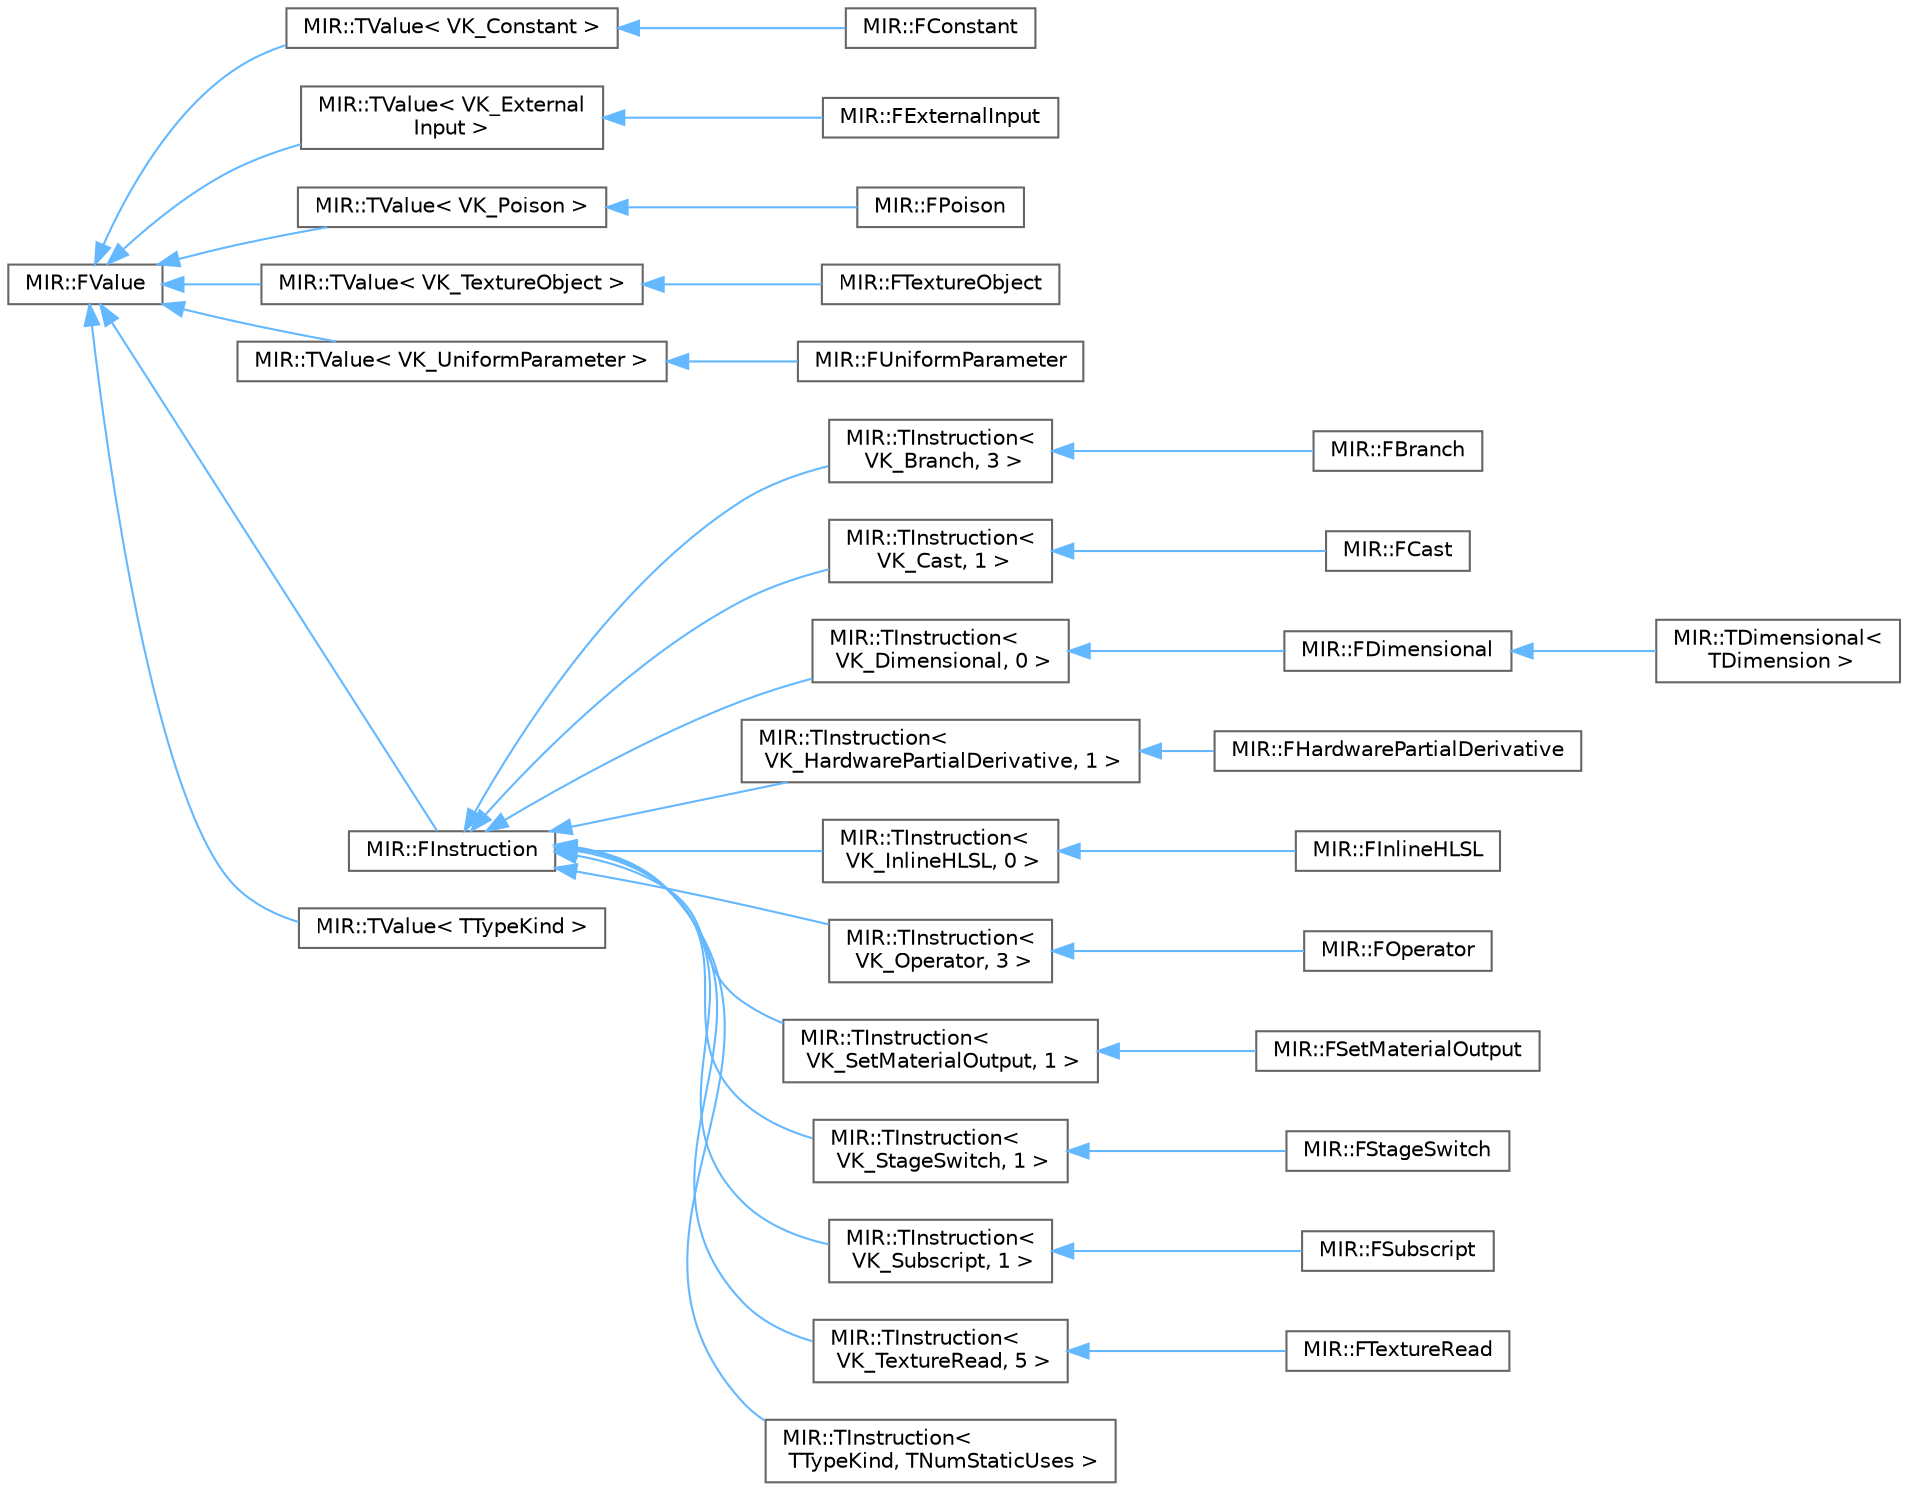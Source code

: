 digraph "Graphical Class Hierarchy"
{
 // INTERACTIVE_SVG=YES
 // LATEX_PDF_SIZE
  bgcolor="transparent";
  edge [fontname=Helvetica,fontsize=10,labelfontname=Helvetica,labelfontsize=10];
  node [fontname=Helvetica,fontsize=10,shape=box,height=0.2,width=0.4];
  rankdir="LR";
  Node0 [id="Node000000",label="MIR::FValue",height=0.2,width=0.4,color="grey40", fillcolor="white", style="filled",URL="$df/d85/structMIR_1_1FValue.html",tooltip=" "];
  Node0 -> Node1 [id="edge5924_Node000000_Node000001",dir="back",color="steelblue1",style="solid",tooltip=" "];
  Node1 [id="Node000001",label="MIR::TValue\< VK_Constant \>",height=0.2,width=0.4,color="grey40", fillcolor="white", style="filled",URL="$d3/df1/structMIR_1_1TValue.html",tooltip=" "];
  Node1 -> Node2 [id="edge5925_Node000001_Node000002",dir="back",color="steelblue1",style="solid",tooltip=" "];
  Node2 [id="Node000002",label="MIR::FConstant",height=0.2,width=0.4,color="grey40", fillcolor="white", style="filled",URL="$d4/d22/structMIR_1_1FConstant.html",tooltip=" "];
  Node0 -> Node3 [id="edge5926_Node000000_Node000003",dir="back",color="steelblue1",style="solid",tooltip=" "];
  Node3 [id="Node000003",label="MIR::TValue\< VK_External\lInput \>",height=0.2,width=0.4,color="grey40", fillcolor="white", style="filled",URL="$d3/df1/structMIR_1_1TValue.html",tooltip=" "];
  Node3 -> Node4 [id="edge5927_Node000003_Node000004",dir="back",color="steelblue1",style="solid",tooltip=" "];
  Node4 [id="Node000004",label="MIR::FExternalInput",height=0.2,width=0.4,color="grey40", fillcolor="white", style="filled",URL="$d9/d49/structMIR_1_1FExternalInput.html",tooltip=" "];
  Node0 -> Node5 [id="edge5928_Node000000_Node000005",dir="back",color="steelblue1",style="solid",tooltip=" "];
  Node5 [id="Node000005",label="MIR::TValue\< VK_Poison \>",height=0.2,width=0.4,color="grey40", fillcolor="white", style="filled",URL="$d3/df1/structMIR_1_1TValue.html",tooltip=" "];
  Node5 -> Node6 [id="edge5929_Node000005_Node000006",dir="back",color="steelblue1",style="solid",tooltip=" "];
  Node6 [id="Node000006",label="MIR::FPoison",height=0.2,width=0.4,color="grey40", fillcolor="white", style="filled",URL="$dc/dec/structMIR_1_1FPoison.html",tooltip=" "];
  Node0 -> Node7 [id="edge5930_Node000000_Node000007",dir="back",color="steelblue1",style="solid",tooltip=" "];
  Node7 [id="Node000007",label="MIR::TValue\< VK_TextureObject \>",height=0.2,width=0.4,color="grey40", fillcolor="white", style="filled",URL="$d3/df1/structMIR_1_1TValue.html",tooltip=" "];
  Node7 -> Node8 [id="edge5931_Node000007_Node000008",dir="back",color="steelblue1",style="solid",tooltip=" "];
  Node8 [id="Node000008",label="MIR::FTextureObject",height=0.2,width=0.4,color="grey40", fillcolor="white", style="filled",URL="$de/d20/structMIR_1_1FTextureObject.html",tooltip=" "];
  Node0 -> Node9 [id="edge5932_Node000000_Node000009",dir="back",color="steelblue1",style="solid",tooltip=" "];
  Node9 [id="Node000009",label="MIR::TValue\< VK_UniformParameter \>",height=0.2,width=0.4,color="grey40", fillcolor="white", style="filled",URL="$d3/df1/structMIR_1_1TValue.html",tooltip=" "];
  Node9 -> Node10 [id="edge5933_Node000009_Node000010",dir="back",color="steelblue1",style="solid",tooltip=" "];
  Node10 [id="Node000010",label="MIR::FUniformParameter",height=0.2,width=0.4,color="grey40", fillcolor="white", style="filled",URL="$d8/d99/structMIR_1_1FUniformParameter.html",tooltip=" "];
  Node0 -> Node11 [id="edge5934_Node000000_Node000011",dir="back",color="steelblue1",style="solid",tooltip=" "];
  Node11 [id="Node000011",label="MIR::FInstruction",height=0.2,width=0.4,color="grey40", fillcolor="white", style="filled",URL="$d6/d18/structMIR_1_1FInstruction.html",tooltip=" "];
  Node11 -> Node12 [id="edge5935_Node000011_Node000012",dir="back",color="steelblue1",style="solid",tooltip=" "];
  Node12 [id="Node000012",label="MIR::TInstruction\<\l VK_Branch, 3 \>",height=0.2,width=0.4,color="grey40", fillcolor="white", style="filled",URL="$d9/d45/structMIR_1_1TInstruction.html",tooltip=" "];
  Node12 -> Node13 [id="edge5936_Node000012_Node000013",dir="back",color="steelblue1",style="solid",tooltip=" "];
  Node13 [id="Node000013",label="MIR::FBranch",height=0.2,width=0.4,color="grey40", fillcolor="white", style="filled",URL="$d4/d41/structMIR_1_1FBranch.html",tooltip=" "];
  Node11 -> Node14 [id="edge5937_Node000011_Node000014",dir="back",color="steelblue1",style="solid",tooltip=" "];
  Node14 [id="Node000014",label="MIR::TInstruction\<\l VK_Cast, 1 \>",height=0.2,width=0.4,color="grey40", fillcolor="white", style="filled",URL="$d9/d45/structMIR_1_1TInstruction.html",tooltip=" "];
  Node14 -> Node15 [id="edge5938_Node000014_Node000015",dir="back",color="steelblue1",style="solid",tooltip=" "];
  Node15 [id="Node000015",label="MIR::FCast",height=0.2,width=0.4,color="grey40", fillcolor="white", style="filled",URL="$db/d4b/structMIR_1_1FCast.html",tooltip=" "];
  Node11 -> Node16 [id="edge5939_Node000011_Node000016",dir="back",color="steelblue1",style="solid",tooltip=" "];
  Node16 [id="Node000016",label="MIR::TInstruction\<\l VK_Dimensional, 0 \>",height=0.2,width=0.4,color="grey40", fillcolor="white", style="filled",URL="$d9/d45/structMIR_1_1TInstruction.html",tooltip=" "];
  Node16 -> Node17 [id="edge5940_Node000016_Node000017",dir="back",color="steelblue1",style="solid",tooltip=" "];
  Node17 [id="Node000017",label="MIR::FDimensional",height=0.2,width=0.4,color="grey40", fillcolor="white", style="filled",URL="$da/d67/structMIR_1_1FDimensional.html",tooltip=" "];
  Node17 -> Node18 [id="edge5941_Node000017_Node000018",dir="back",color="steelblue1",style="solid",tooltip=" "];
  Node18 [id="Node000018",label="MIR::TDimensional\<\l TDimension \>",height=0.2,width=0.4,color="grey40", fillcolor="white", style="filled",URL="$d9/de4/structMIR_1_1TDimensional.html",tooltip=" "];
  Node11 -> Node19 [id="edge5942_Node000011_Node000019",dir="back",color="steelblue1",style="solid",tooltip=" "];
  Node19 [id="Node000019",label="MIR::TInstruction\<\l VK_HardwarePartialDerivative, 1 \>",height=0.2,width=0.4,color="grey40", fillcolor="white", style="filled",URL="$d9/d45/structMIR_1_1TInstruction.html",tooltip=" "];
  Node19 -> Node20 [id="edge5943_Node000019_Node000020",dir="back",color="steelblue1",style="solid",tooltip=" "];
  Node20 [id="Node000020",label="MIR::FHardwarePartialDerivative",height=0.2,width=0.4,color="grey40", fillcolor="white", style="filled",URL="$d8/de4/structMIR_1_1FHardwarePartialDerivative.html",tooltip=" "];
  Node11 -> Node21 [id="edge5944_Node000011_Node000021",dir="back",color="steelblue1",style="solid",tooltip=" "];
  Node21 [id="Node000021",label="MIR::TInstruction\<\l VK_InlineHLSL, 0 \>",height=0.2,width=0.4,color="grey40", fillcolor="white", style="filled",URL="$d9/d45/structMIR_1_1TInstruction.html",tooltip=" "];
  Node21 -> Node22 [id="edge5945_Node000021_Node000022",dir="back",color="steelblue1",style="solid",tooltip=" "];
  Node22 [id="Node000022",label="MIR::FInlineHLSL",height=0.2,width=0.4,color="grey40", fillcolor="white", style="filled",URL="$d4/de7/structMIR_1_1FInlineHLSL.html",tooltip=" "];
  Node11 -> Node23 [id="edge5946_Node000011_Node000023",dir="back",color="steelblue1",style="solid",tooltip=" "];
  Node23 [id="Node000023",label="MIR::TInstruction\<\l VK_Operator, 3 \>",height=0.2,width=0.4,color="grey40", fillcolor="white", style="filled",URL="$d9/d45/structMIR_1_1TInstruction.html",tooltip=" "];
  Node23 -> Node24 [id="edge5947_Node000023_Node000024",dir="back",color="steelblue1",style="solid",tooltip=" "];
  Node24 [id="Node000024",label="MIR::FOperator",height=0.2,width=0.4,color="grey40", fillcolor="white", style="filled",URL="$d7/dc8/structMIR_1_1FOperator.html",tooltip=" "];
  Node11 -> Node25 [id="edge5948_Node000011_Node000025",dir="back",color="steelblue1",style="solid",tooltip=" "];
  Node25 [id="Node000025",label="MIR::TInstruction\<\l VK_SetMaterialOutput, 1 \>",height=0.2,width=0.4,color="grey40", fillcolor="white", style="filled",URL="$d9/d45/structMIR_1_1TInstruction.html",tooltip=" "];
  Node25 -> Node26 [id="edge5949_Node000025_Node000026",dir="back",color="steelblue1",style="solid",tooltip=" "];
  Node26 [id="Node000026",label="MIR::FSetMaterialOutput",height=0.2,width=0.4,color="grey40", fillcolor="white", style="filled",URL="$d0/d25/structMIR_1_1FSetMaterialOutput.html",tooltip=" "];
  Node11 -> Node27 [id="edge5950_Node000011_Node000027",dir="back",color="steelblue1",style="solid",tooltip=" "];
  Node27 [id="Node000027",label="MIR::TInstruction\<\l VK_StageSwitch, 1 \>",height=0.2,width=0.4,color="grey40", fillcolor="white", style="filled",URL="$d9/d45/structMIR_1_1TInstruction.html",tooltip=" "];
  Node27 -> Node28 [id="edge5951_Node000027_Node000028",dir="back",color="steelblue1",style="solid",tooltip=" "];
  Node28 [id="Node000028",label="MIR::FStageSwitch",height=0.2,width=0.4,color="grey40", fillcolor="white", style="filled",URL="$d3/df4/structMIR_1_1FStageSwitch.html",tooltip=" "];
  Node11 -> Node29 [id="edge5952_Node000011_Node000029",dir="back",color="steelblue1",style="solid",tooltip=" "];
  Node29 [id="Node000029",label="MIR::TInstruction\<\l VK_Subscript, 1 \>",height=0.2,width=0.4,color="grey40", fillcolor="white", style="filled",URL="$d9/d45/structMIR_1_1TInstruction.html",tooltip=" "];
  Node29 -> Node30 [id="edge5953_Node000029_Node000030",dir="back",color="steelblue1",style="solid",tooltip=" "];
  Node30 [id="Node000030",label="MIR::FSubscript",height=0.2,width=0.4,color="grey40", fillcolor="white", style="filled",URL="$d8/d8b/structMIR_1_1FSubscript.html",tooltip=" "];
  Node11 -> Node31 [id="edge5954_Node000011_Node000031",dir="back",color="steelblue1",style="solid",tooltip=" "];
  Node31 [id="Node000031",label="MIR::TInstruction\<\l VK_TextureRead, 5 \>",height=0.2,width=0.4,color="grey40", fillcolor="white", style="filled",URL="$d9/d45/structMIR_1_1TInstruction.html",tooltip=" "];
  Node31 -> Node32 [id="edge5955_Node000031_Node000032",dir="back",color="steelblue1",style="solid",tooltip=" "];
  Node32 [id="Node000032",label="MIR::FTextureRead",height=0.2,width=0.4,color="grey40", fillcolor="white", style="filled",URL="$de/def/structMIR_1_1FTextureRead.html",tooltip=" "];
  Node11 -> Node33 [id="edge5956_Node000011_Node000033",dir="back",color="steelblue1",style="solid",tooltip=" "];
  Node33 [id="Node000033",label="MIR::TInstruction\<\l TTypeKind, TNumStaticUses \>",height=0.2,width=0.4,color="grey40", fillcolor="white", style="filled",URL="$d9/d45/structMIR_1_1TInstruction.html",tooltip=" "];
  Node0 -> Node34 [id="edge5957_Node000000_Node000034",dir="back",color="steelblue1",style="solid",tooltip=" "];
  Node34 [id="Node000034",label="MIR::TValue\< TTypeKind \>",height=0.2,width=0.4,color="grey40", fillcolor="white", style="filled",URL="$d3/df1/structMIR_1_1TValue.html",tooltip=" "];
}
